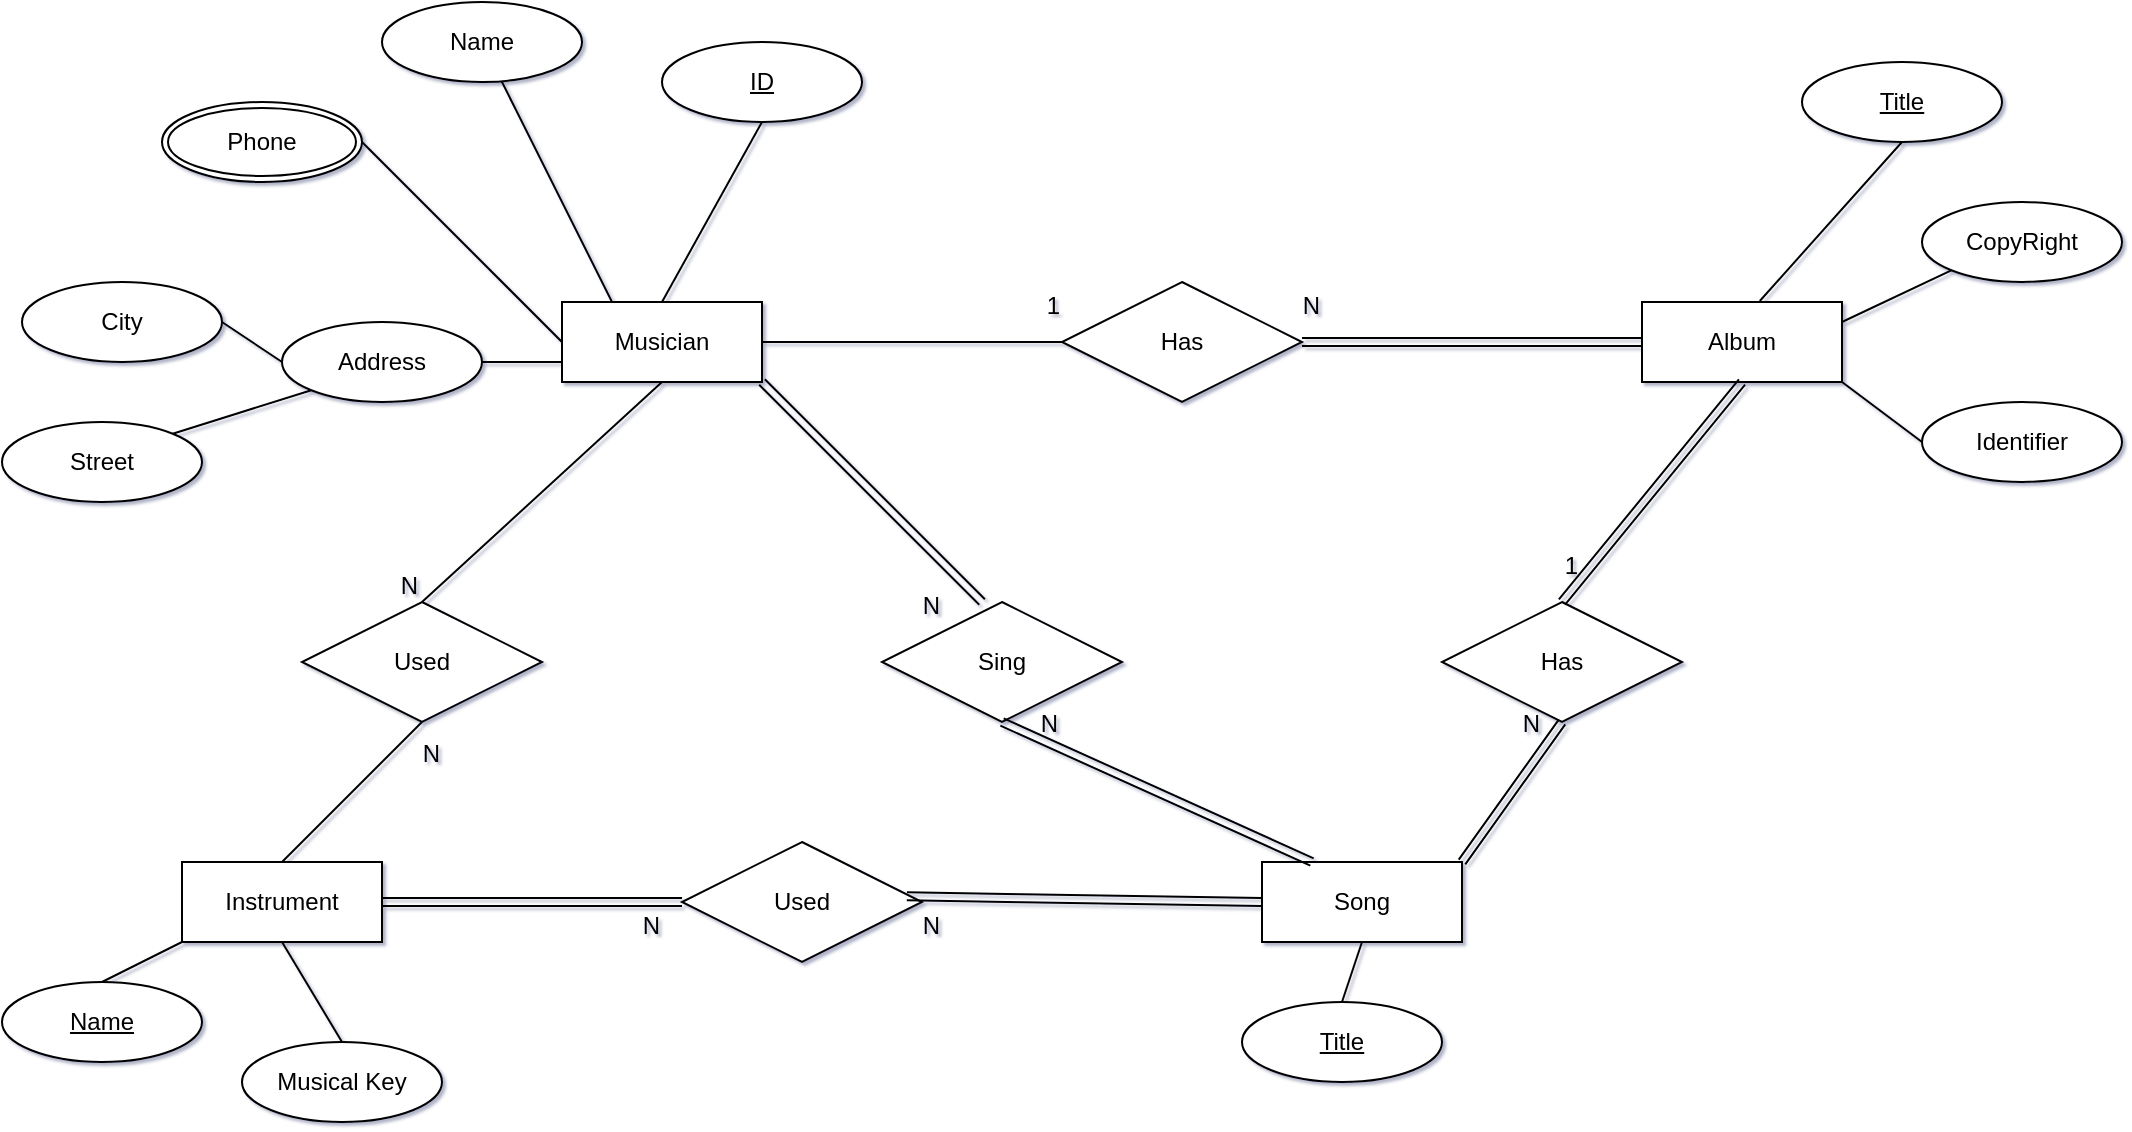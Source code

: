 <mxfile version="21.2.1" type="device">
  <diagram name="Page-1" id="pw1ny5RmecnK179Q6GNK">
    <mxGraphModel dx="1036" dy="623" grid="1" gridSize="10" guides="1" tooltips="1" connect="1" arrows="1" fold="1" page="1" pageScale="1" pageWidth="1100" pageHeight="850" background="#FFFFFF" math="0" shadow="1">
      <root>
        <mxCell id="0" />
        <mxCell id="1" parent="0" />
        <mxCell id="dynWfhqts6AAsoe-WhMU-3" value="Musician" style="whiteSpace=wrap;html=1;align=center;" parent="1" vertex="1">
          <mxGeometry x="290" y="160" width="100" height="40" as="geometry" />
        </mxCell>
        <mxCell id="dynWfhqts6AAsoe-WhMU-6" value="" style="endArrow=none;html=1;rounded=0;exitX=0.5;exitY=0;exitDx=0;exitDy=0;entryX=0.5;entryY=1;entryDx=0;entryDy=0;" parent="1" source="dynWfhqts6AAsoe-WhMU-3" target="vChgKRLFsOCGQKdTo5sP-1" edge="1">
          <mxGeometry relative="1" as="geometry">
            <mxPoint x="340" y="320" as="sourcePoint" />
            <mxPoint x="380" y="70" as="targetPoint" />
          </mxGeometry>
        </mxCell>
        <mxCell id="dynWfhqts6AAsoe-WhMU-9" value="Address" style="ellipse;whiteSpace=wrap;html=1;align=center;" parent="1" vertex="1">
          <mxGeometry x="150" y="170" width="100" height="40" as="geometry" />
        </mxCell>
        <mxCell id="dynWfhqts6AAsoe-WhMU-11" value="Name" style="ellipse;whiteSpace=wrap;html=1;align=center;" parent="1" vertex="1">
          <mxGeometry x="200" y="10" width="100" height="40" as="geometry" />
        </mxCell>
        <mxCell id="dynWfhqts6AAsoe-WhMU-12" value="" style="endArrow=none;html=1;rounded=0;exitX=0.25;exitY=0;exitDx=0;exitDy=0;" parent="1" source="dynWfhqts6AAsoe-WhMU-3" target="dynWfhqts6AAsoe-WhMU-11" edge="1">
          <mxGeometry relative="1" as="geometry">
            <mxPoint x="200" y="160" as="sourcePoint" />
            <mxPoint x="160" y="110" as="targetPoint" />
          </mxGeometry>
        </mxCell>
        <mxCell id="dynWfhqts6AAsoe-WhMU-13" value="" style="endArrow=none;html=1;rounded=0;entryX=0;entryY=0.5;entryDx=0;entryDy=0;exitX=0;exitY=0.5;exitDx=0;exitDy=0;" parent="1" source="dynWfhqts6AAsoe-WhMU-3" target="dynWfhqts6AAsoe-WhMU-16" edge="1">
          <mxGeometry relative="1" as="geometry">
            <mxPoint x="200" y="180" as="sourcePoint" />
            <mxPoint x="160" y="210" as="targetPoint" />
          </mxGeometry>
        </mxCell>
        <mxCell id="dynWfhqts6AAsoe-WhMU-14" value="" style="endArrow=none;html=1;rounded=0;entryX=1;entryY=0.5;entryDx=0;entryDy=0;exitX=0;exitY=0.75;exitDx=0;exitDy=0;" parent="1" source="dynWfhqts6AAsoe-WhMU-3" target="dynWfhqts6AAsoe-WhMU-9" edge="1">
          <mxGeometry relative="1" as="geometry">
            <mxPoint x="200" y="180" as="sourcePoint" />
            <mxPoint x="180" y="130" as="targetPoint" />
          </mxGeometry>
        </mxCell>
        <mxCell id="dynWfhqts6AAsoe-WhMU-16" value="Phone" style="ellipse;shape=doubleEllipse;margin=3;whiteSpace=wrap;html=1;align=center;direction=west;" parent="1" vertex="1">
          <mxGeometry x="90" y="60" width="100" height="40" as="geometry" />
        </mxCell>
        <mxCell id="dynWfhqts6AAsoe-WhMU-18" value="City" style="ellipse;whiteSpace=wrap;html=1;align=center;" parent="1" vertex="1">
          <mxGeometry x="20" y="150" width="100" height="40" as="geometry" />
        </mxCell>
        <mxCell id="dynWfhqts6AAsoe-WhMU-19" value="Street" style="ellipse;whiteSpace=wrap;html=1;align=center;" parent="1" vertex="1">
          <mxGeometry x="10" y="220" width="100" height="40" as="geometry" />
        </mxCell>
        <mxCell id="dynWfhqts6AAsoe-WhMU-21" value="" style="endArrow=none;html=1;rounded=0;exitX=0;exitY=0.5;exitDx=0;exitDy=0;entryX=1;entryY=0.5;entryDx=0;entryDy=0;" parent="1" source="dynWfhqts6AAsoe-WhMU-9" target="dynWfhqts6AAsoe-WhMU-18" edge="1">
          <mxGeometry relative="1" as="geometry">
            <mxPoint x="340" y="320" as="sourcePoint" />
            <mxPoint x="500" y="320" as="targetPoint" />
          </mxGeometry>
        </mxCell>
        <mxCell id="dynWfhqts6AAsoe-WhMU-22" value="" style="endArrow=none;html=1;rounded=0;exitX=0;exitY=1;exitDx=0;exitDy=0;entryX=1;entryY=0;entryDx=0;entryDy=0;" parent="1" source="dynWfhqts6AAsoe-WhMU-9" target="dynWfhqts6AAsoe-WhMU-19" edge="1">
          <mxGeometry relative="1" as="geometry">
            <mxPoint x="150" y="210" as="sourcePoint" />
            <mxPoint x="110" y="210" as="targetPoint" />
          </mxGeometry>
        </mxCell>
        <mxCell id="dynWfhqts6AAsoe-WhMU-23" value="Instrument" style="whiteSpace=wrap;html=1;align=center;" parent="1" vertex="1">
          <mxGeometry x="100" y="440" width="100" height="40" as="geometry" />
        </mxCell>
        <mxCell id="dynWfhqts6AAsoe-WhMU-25" value="Musical Key" style="ellipse;whiteSpace=wrap;html=1;align=center;" parent="1" vertex="1">
          <mxGeometry x="130" y="530" width="100" height="40" as="geometry" />
        </mxCell>
        <mxCell id="dynWfhqts6AAsoe-WhMU-26" value="" style="endArrow=none;html=1;rounded=0;exitX=0;exitY=1;exitDx=0;exitDy=0;entryX=0.5;entryY=0;entryDx=0;entryDy=0;" parent="1" source="dynWfhqts6AAsoe-WhMU-23" target="vChgKRLFsOCGQKdTo5sP-3" edge="1">
          <mxGeometry relative="1" as="geometry">
            <mxPoint x="340" y="360" as="sourcePoint" />
            <mxPoint x="80" y="490" as="targetPoint" />
          </mxGeometry>
        </mxCell>
        <mxCell id="dynWfhqts6AAsoe-WhMU-28" value="" style="endArrow=none;html=1;rounded=0;exitX=0.5;exitY=1;exitDx=0;exitDy=0;entryX=0.5;entryY=0;entryDx=0;entryDy=0;" parent="1" source="dynWfhqts6AAsoe-WhMU-23" target="dynWfhqts6AAsoe-WhMU-25" edge="1">
          <mxGeometry relative="1" as="geometry">
            <mxPoint x="870" y="190" as="sourcePoint" />
            <mxPoint x="650" y="490" as="targetPoint" />
          </mxGeometry>
        </mxCell>
        <mxCell id="dynWfhqts6AAsoe-WhMU-29" value="Used" style="shape=rhombus;perimeter=rhombusPerimeter;whiteSpace=wrap;html=1;align=center;" parent="1" vertex="1">
          <mxGeometry x="160" y="310" width="120" height="60" as="geometry" />
        </mxCell>
        <mxCell id="dynWfhqts6AAsoe-WhMU-46" value="Song" style="whiteSpace=wrap;html=1;align=center;" parent="1" vertex="1">
          <mxGeometry x="640" y="440" width="100" height="40" as="geometry" />
        </mxCell>
        <mxCell id="dynWfhqts6AAsoe-WhMU-47" value="Title" style="ellipse;whiteSpace=wrap;html=1;align=center;fontStyle=4;" parent="1" vertex="1">
          <mxGeometry x="630" y="510" width="100" height="40" as="geometry" />
        </mxCell>
        <mxCell id="dynWfhqts6AAsoe-WhMU-48" value="" style="endArrow=none;html=1;rounded=0;exitX=0.5;exitY=1;exitDx=0;exitDy=0;entryX=0.5;entryY=0;entryDx=0;entryDy=0;" parent="1" source="dynWfhqts6AAsoe-WhMU-46" target="dynWfhqts6AAsoe-WhMU-47" edge="1">
          <mxGeometry relative="1" as="geometry">
            <mxPoint x="230" y="490" as="sourcePoint" />
            <mxPoint x="190" y="540" as="targetPoint" />
          </mxGeometry>
        </mxCell>
        <mxCell id="dynWfhqts6AAsoe-WhMU-49" value="Used" style="shape=rhombus;perimeter=rhombusPerimeter;whiteSpace=wrap;html=1;align=center;" parent="1" vertex="1">
          <mxGeometry x="350" y="430" width="120" height="60" as="geometry" />
        </mxCell>
        <mxCell id="dynWfhqts6AAsoe-WhMU-52" value="" style="shape=link;html=1;rounded=0;exitX=0;exitY=0.5;exitDx=0;exitDy=0;entryX=1;entryY=0.5;entryDx=0;entryDy=0;" parent="1" source="dynWfhqts6AAsoe-WhMU-49" target="dynWfhqts6AAsoe-WhMU-23" edge="1">
          <mxGeometry relative="1" as="geometry">
            <mxPoint x="340" y="360" as="sourcePoint" />
            <mxPoint x="500" y="360" as="targetPoint" />
          </mxGeometry>
        </mxCell>
        <mxCell id="dynWfhqts6AAsoe-WhMU-53" value="N" style="resizable=0;html=1;whiteSpace=wrap;align=right;verticalAlign=bottom;" parent="dynWfhqts6AAsoe-WhMU-52" connectable="0" vertex="1">
          <mxGeometry x="1" relative="1" as="geometry">
            <mxPoint x="140" y="20" as="offset" />
          </mxGeometry>
        </mxCell>
        <mxCell id="dynWfhqts6AAsoe-WhMU-54" value="Sing" style="shape=rhombus;perimeter=rhombusPerimeter;whiteSpace=wrap;html=1;align=center;" parent="1" vertex="1">
          <mxGeometry x="450" y="310" width="120" height="60" as="geometry" />
        </mxCell>
        <mxCell id="dynWfhqts6AAsoe-WhMU-60" value="" style="shape=link;html=1;rounded=0;entryX=1;entryY=1;entryDx=0;entryDy=0;exitX=0.417;exitY=0;exitDx=0;exitDy=0;exitPerimeter=0;" parent="1" source="dynWfhqts6AAsoe-WhMU-54" target="dynWfhqts6AAsoe-WhMU-3" edge="1">
          <mxGeometry relative="1" as="geometry">
            <mxPoint x="340" y="360" as="sourcePoint" />
            <mxPoint x="510" y="390" as="targetPoint" />
          </mxGeometry>
        </mxCell>
        <mxCell id="dynWfhqts6AAsoe-WhMU-61" value="N" style="resizable=0;html=1;whiteSpace=wrap;align=right;verticalAlign=bottom;" parent="dynWfhqts6AAsoe-WhMU-60" connectable="0" vertex="1">
          <mxGeometry x="1" relative="1" as="geometry">
            <mxPoint x="90" y="120" as="offset" />
          </mxGeometry>
        </mxCell>
        <mxCell id="dynWfhqts6AAsoe-WhMU-62" value="" style="shape=link;html=1;rounded=0;entryX=0.5;entryY=1;entryDx=0;entryDy=0;exitX=0.25;exitY=0;exitDx=0;exitDy=0;" parent="1" source="dynWfhqts6AAsoe-WhMU-46" target="dynWfhqts6AAsoe-WhMU-54" edge="1">
          <mxGeometry relative="1" as="geometry">
            <mxPoint x="600" y="440" as="sourcePoint" />
            <mxPoint x="540" y="330" as="targetPoint" />
          </mxGeometry>
        </mxCell>
        <mxCell id="dynWfhqts6AAsoe-WhMU-63" value="N" style="resizable=0;html=1;whiteSpace=wrap;align=right;verticalAlign=bottom;" parent="dynWfhqts6AAsoe-WhMU-62" connectable="0" vertex="1">
          <mxGeometry x="1" relative="1" as="geometry">
            <mxPoint x="-30" y="110" as="offset" />
          </mxGeometry>
        </mxCell>
        <mxCell id="dynWfhqts6AAsoe-WhMU-64" value="Album" style="whiteSpace=wrap;html=1;align=center;" parent="1" vertex="1">
          <mxGeometry x="830" y="160" width="100" height="40" as="geometry" />
        </mxCell>
        <mxCell id="dynWfhqts6AAsoe-WhMU-67" value="Identifier" style="ellipse;whiteSpace=wrap;html=1;align=center;" parent="1" vertex="1">
          <mxGeometry x="970" y="210" width="100" height="40" as="geometry" />
        </mxCell>
        <mxCell id="dynWfhqts6AAsoe-WhMU-68" value="CopyRight" style="ellipse;whiteSpace=wrap;html=1;align=center;" parent="1" vertex="1">
          <mxGeometry x="970" y="110" width="100" height="40" as="geometry" />
        </mxCell>
        <mxCell id="dynWfhqts6AAsoe-WhMU-70" value="" style="endArrow=none;html=1;rounded=0;entryX=0.5;entryY=1;entryDx=0;entryDy=0;exitX=0.589;exitY=-0.013;exitDx=0;exitDy=0;exitPerimeter=0;" parent="1" source="dynWfhqts6AAsoe-WhMU-64" target="vChgKRLFsOCGQKdTo5sP-2" edge="1">
          <mxGeometry relative="1" as="geometry">
            <mxPoint x="340" y="360" as="sourcePoint" />
            <mxPoint x="950" y="80" as="targetPoint" />
          </mxGeometry>
        </mxCell>
        <mxCell id="dynWfhqts6AAsoe-WhMU-71" value="" style="endArrow=none;html=1;rounded=0;entryX=0;entryY=1;entryDx=0;entryDy=0;exitX=1;exitY=0.25;exitDx=0;exitDy=0;" parent="1" source="dynWfhqts6AAsoe-WhMU-64" target="dynWfhqts6AAsoe-WhMU-68" edge="1">
          <mxGeometry relative="1" as="geometry">
            <mxPoint x="889" y="249" as="sourcePoint" />
            <mxPoint x="920" y="160" as="targetPoint" />
          </mxGeometry>
        </mxCell>
        <mxCell id="dynWfhqts6AAsoe-WhMU-72" value="" style="endArrow=none;html=1;rounded=0;entryX=0;entryY=0.5;entryDx=0;entryDy=0;exitX=1;exitY=1;exitDx=0;exitDy=0;" parent="1" source="dynWfhqts6AAsoe-WhMU-64" target="dynWfhqts6AAsoe-WhMU-67" edge="1">
          <mxGeometry relative="1" as="geometry">
            <mxPoint x="930" y="260" as="sourcePoint" />
            <mxPoint x="965" y="244" as="targetPoint" />
          </mxGeometry>
        </mxCell>
        <mxCell id="dynWfhqts6AAsoe-WhMU-73" value="Has" style="shape=rhombus;perimeter=rhombusPerimeter;whiteSpace=wrap;html=1;align=center;" parent="1" vertex="1">
          <mxGeometry x="730" y="310" width="120" height="60" as="geometry" />
        </mxCell>
        <mxCell id="dynWfhqts6AAsoe-WhMU-74" value="" style="shape=link;html=1;rounded=0;entryX=1;entryY=0;entryDx=0;entryDy=0;exitX=0.5;exitY=1;exitDx=0;exitDy=0;" parent="1" source="dynWfhqts6AAsoe-WhMU-73" target="dynWfhqts6AAsoe-WhMU-46" edge="1">
          <mxGeometry relative="1" as="geometry">
            <mxPoint x="340" y="360" as="sourcePoint" />
            <mxPoint x="500" y="360" as="targetPoint" />
          </mxGeometry>
        </mxCell>
        <mxCell id="dynWfhqts6AAsoe-WhMU-75" value="N" style="resizable=0;html=1;whiteSpace=wrap;align=right;verticalAlign=bottom;" parent="dynWfhqts6AAsoe-WhMU-74" connectable="0" vertex="1">
          <mxGeometry x="1" relative="1" as="geometry">
            <mxPoint x="40" y="-60" as="offset" />
          </mxGeometry>
        </mxCell>
        <mxCell id="dynWfhqts6AAsoe-WhMU-76" value="" style="shape=link;html=1;rounded=0;exitX=0.5;exitY=0;exitDx=0;exitDy=0;entryX=0.5;entryY=1;entryDx=0;entryDy=0;" parent="1" source="dynWfhqts6AAsoe-WhMU-73" target="dynWfhqts6AAsoe-WhMU-64" edge="1">
          <mxGeometry relative="1" as="geometry">
            <mxPoint x="340" y="360" as="sourcePoint" />
            <mxPoint x="500" y="360" as="targetPoint" />
          </mxGeometry>
        </mxCell>
        <mxCell id="dynWfhqts6AAsoe-WhMU-77" value="1" style="resizable=0;html=1;whiteSpace=wrap;align=right;verticalAlign=bottom;" parent="dynWfhqts6AAsoe-WhMU-76" connectable="0" vertex="1">
          <mxGeometry x="1" relative="1" as="geometry">
            <mxPoint x="-80" y="100" as="offset" />
          </mxGeometry>
        </mxCell>
        <mxCell id="dynWfhqts6AAsoe-WhMU-79" value="Has" style="shape=rhombus;perimeter=rhombusPerimeter;whiteSpace=wrap;html=1;align=center;" parent="1" vertex="1">
          <mxGeometry x="540" y="150" width="120" height="60" as="geometry" />
        </mxCell>
        <mxCell id="dynWfhqts6AAsoe-WhMU-82" value="" style="endArrow=none;html=1;rounded=0;entryX=1;entryY=0.5;entryDx=0;entryDy=0;" parent="1" source="dynWfhqts6AAsoe-WhMU-79" target="dynWfhqts6AAsoe-WhMU-3" edge="1">
          <mxGeometry relative="1" as="geometry">
            <mxPoint x="500" y="70" as="sourcePoint" />
            <mxPoint x="660" y="70" as="targetPoint" />
          </mxGeometry>
        </mxCell>
        <mxCell id="dynWfhqts6AAsoe-WhMU-83" value="1" style="resizable=0;html=1;whiteSpace=wrap;align=right;verticalAlign=bottom;" parent="dynWfhqts6AAsoe-WhMU-82" connectable="0" vertex="1">
          <mxGeometry x="1" relative="1" as="geometry">
            <mxPoint x="150" y="-10" as="offset" />
          </mxGeometry>
        </mxCell>
        <mxCell id="dynWfhqts6AAsoe-WhMU-84" value="" style="shape=link;html=1;rounded=0;exitX=1;exitY=0.5;exitDx=0;exitDy=0;entryX=0;entryY=0.5;entryDx=0;entryDy=0;" parent="1" source="dynWfhqts6AAsoe-WhMU-79" target="dynWfhqts6AAsoe-WhMU-64" edge="1">
          <mxGeometry relative="1" as="geometry">
            <mxPoint x="580" y="270" as="sourcePoint" />
            <mxPoint x="740" y="270" as="targetPoint" />
          </mxGeometry>
        </mxCell>
        <mxCell id="dynWfhqts6AAsoe-WhMU-85" value="N" style="resizable=0;html=1;whiteSpace=wrap;align=right;verticalAlign=bottom;" parent="dynWfhqts6AAsoe-WhMU-84" connectable="0" vertex="1">
          <mxGeometry x="1" relative="1" as="geometry">
            <mxPoint x="-160" y="-10" as="offset" />
          </mxGeometry>
        </mxCell>
        <mxCell id="1i2L-Q3EpOWBEkmjRlQ5-1" value="" style="shape=link;html=1;rounded=0;entryX=0;entryY=0.5;entryDx=0;entryDy=0;exitX=0.937;exitY=0.453;exitDx=0;exitDy=0;exitPerimeter=0;" parent="1" source="dynWfhqts6AAsoe-WhMU-49" target="dynWfhqts6AAsoe-WhMU-46" edge="1">
          <mxGeometry relative="1" as="geometry">
            <mxPoint x="470" y="459.5" as="sourcePoint" />
            <mxPoint x="630" y="459.5" as="targetPoint" />
          </mxGeometry>
        </mxCell>
        <mxCell id="1i2L-Q3EpOWBEkmjRlQ5-2" value="N" style="resizable=0;html=1;whiteSpace=wrap;align=right;verticalAlign=bottom;" parent="1i2L-Q3EpOWBEkmjRlQ5-1" connectable="0" vertex="1">
          <mxGeometry x="1" relative="1" as="geometry">
            <mxPoint x="-100" y="-80" as="offset" />
          </mxGeometry>
        </mxCell>
        <mxCell id="1i2L-Q3EpOWBEkmjRlQ5-10" value="" style="endArrow=none;html=1;rounded=0;entryX=0.5;entryY=0;entryDx=0;entryDy=0;exitX=0.5;exitY=1;exitDx=0;exitDy=0;" parent="1" source="dynWfhqts6AAsoe-WhMU-3" target="dynWfhqts6AAsoe-WhMU-29" edge="1">
          <mxGeometry relative="1" as="geometry">
            <mxPoint x="450" y="320" as="sourcePoint" />
            <mxPoint x="610" y="320" as="targetPoint" />
          </mxGeometry>
        </mxCell>
        <mxCell id="1i2L-Q3EpOWBEkmjRlQ5-11" value="N" style="resizable=0;html=1;whiteSpace=wrap;align=right;verticalAlign=bottom;" parent="1i2L-Q3EpOWBEkmjRlQ5-10" connectable="0" vertex="1">
          <mxGeometry x="1" relative="1" as="geometry" />
        </mxCell>
        <mxCell id="1i2L-Q3EpOWBEkmjRlQ5-12" value="" style="endArrow=none;html=1;rounded=0;entryX=0.5;entryY=1;entryDx=0;entryDy=0;exitX=0.5;exitY=0;exitDx=0;exitDy=0;" parent="1" source="dynWfhqts6AAsoe-WhMU-23" target="dynWfhqts6AAsoe-WhMU-29" edge="1">
          <mxGeometry relative="1" as="geometry">
            <mxPoint x="350" y="210" as="sourcePoint" />
            <mxPoint x="230" y="320" as="targetPoint" />
          </mxGeometry>
        </mxCell>
        <mxCell id="1i2L-Q3EpOWBEkmjRlQ5-13" value="N" style="resizable=0;html=1;whiteSpace=wrap;align=right;verticalAlign=bottom;" parent="1i2L-Q3EpOWBEkmjRlQ5-12" connectable="0" vertex="1">
          <mxGeometry x="1" relative="1" as="geometry">
            <mxPoint x="10" y="25" as="offset" />
          </mxGeometry>
        </mxCell>
        <mxCell id="vChgKRLFsOCGQKdTo5sP-1" value="ID" style="ellipse;whiteSpace=wrap;html=1;align=center;fontStyle=4;" vertex="1" parent="1">
          <mxGeometry x="340" y="30" width="100" height="40" as="geometry" />
        </mxCell>
        <mxCell id="vChgKRLFsOCGQKdTo5sP-2" value="Title" style="ellipse;whiteSpace=wrap;html=1;align=center;fontStyle=4;" vertex="1" parent="1">
          <mxGeometry x="910" y="40" width="100" height="40" as="geometry" />
        </mxCell>
        <mxCell id="vChgKRLFsOCGQKdTo5sP-3" value="Name" style="ellipse;whiteSpace=wrap;html=1;align=center;fontStyle=4;" vertex="1" parent="1">
          <mxGeometry x="10" y="500" width="100" height="40" as="geometry" />
        </mxCell>
      </root>
    </mxGraphModel>
  </diagram>
</mxfile>
